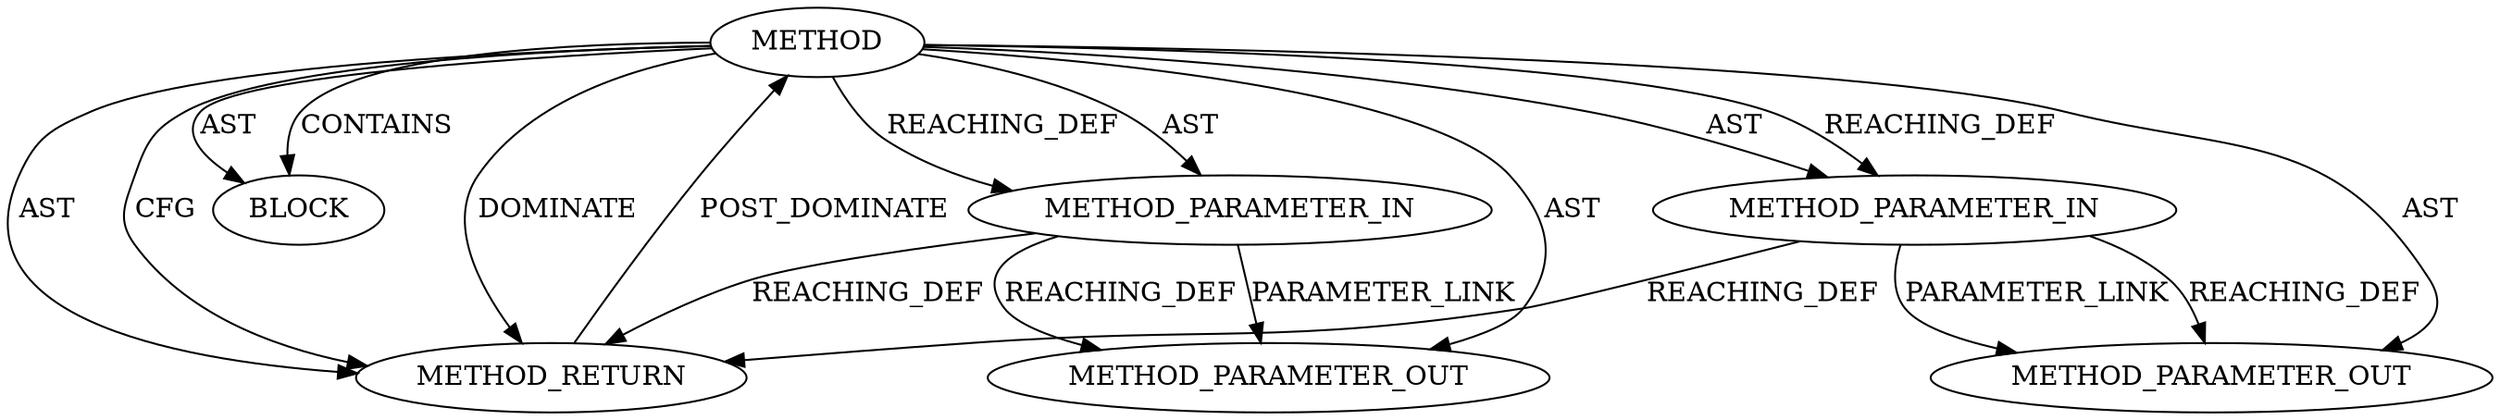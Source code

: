 digraph {
  26697 [label=BLOCK ORDER=1 ARGUMENT_INDEX=1 CODE="<empty>" TYPE_FULL_NAME="ANY"]
  26695 [label=METHOD_PARAMETER_IN ORDER=1 CODE="p1" IS_VARIADIC=false TYPE_FULL_NAME="ANY" EVALUATION_STRATEGY="BY_VALUE" INDEX=1 NAME="p1"]
  26696 [label=METHOD_PARAMETER_IN ORDER=2 CODE="p2" IS_VARIADIC=false TYPE_FULL_NAME="ANY" EVALUATION_STRATEGY="BY_VALUE" INDEX=2 NAME="p2"]
  27679 [label=METHOD_PARAMETER_OUT ORDER=2 CODE="p2" IS_VARIADIC=false TYPE_FULL_NAME="ANY" EVALUATION_STRATEGY="BY_VALUE" INDEX=2 NAME="p2"]
  27678 [label=METHOD_PARAMETER_OUT ORDER=1 CODE="p1" IS_VARIADIC=false TYPE_FULL_NAME="ANY" EVALUATION_STRATEGY="BY_VALUE" INDEX=1 NAME="p1"]
  26698 [label=METHOD_RETURN ORDER=2 CODE="RET" TYPE_FULL_NAME="ANY" EVALUATION_STRATEGY="BY_VALUE"]
  26694 [label=METHOD AST_PARENT_TYPE="NAMESPACE_BLOCK" AST_PARENT_FULL_NAME="<global>" ORDER=0 CODE="<empty>" FULL_NAME="EC_KEY_set_group" IS_EXTERNAL=true FILENAME="<empty>" SIGNATURE="" NAME="EC_KEY_set_group"]
  26695 -> 27678 [label=PARAMETER_LINK ]
  26694 -> 26695 [label=REACHING_DEF VARIABLE=""]
  26698 -> 26694 [label=POST_DOMINATE ]
  26696 -> 27679 [label=PARAMETER_LINK ]
  26695 -> 27678 [label=REACHING_DEF VARIABLE="p1"]
  26694 -> 26696 [label=AST ]
  26694 -> 26697 [label=AST ]
  26694 -> 26698 [label=AST ]
  26696 -> 26698 [label=REACHING_DEF VARIABLE="p2"]
  26695 -> 26698 [label=REACHING_DEF VARIABLE="p1"]
  26694 -> 26696 [label=REACHING_DEF VARIABLE=""]
  26694 -> 26695 [label=AST ]
  26696 -> 27679 [label=REACHING_DEF VARIABLE="p2"]
  26694 -> 26698 [label=CFG ]
  26694 -> 26698 [label=DOMINATE ]
  26694 -> 27679 [label=AST ]
  26694 -> 26697 [label=CONTAINS ]
  26694 -> 27678 [label=AST ]
}
